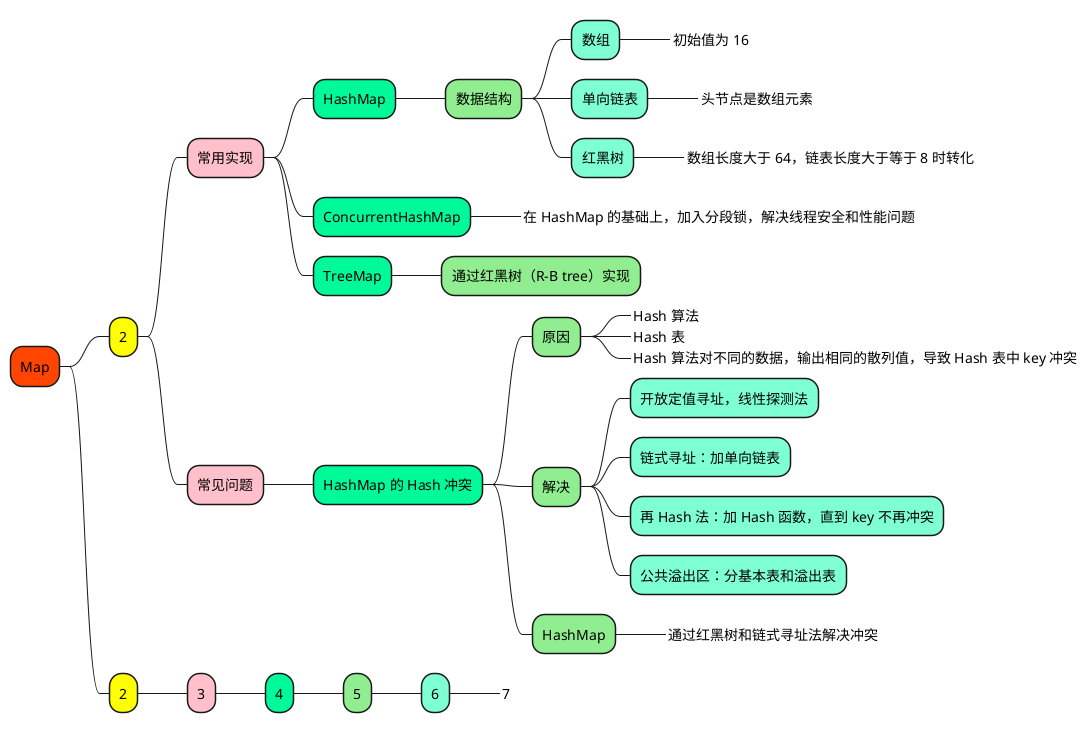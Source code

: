 @startmindmap

+[#OrangeRed] Map

++[#yellow] 2

+++[#Pink] 常用实现

++++[#MediumSpringGreen] HashMap

+++++[#LightGreen] 数据结构
++++++[#Aquamarine] 数组
+++++++[#Aquamarine]_ 初始值为 16
++++++[#Aquamarine] 单向链表
+++++++[#Aquamarine]_ 头节点是数组元素
++++++[#Aquamarine] 红黑树
+++++++[#Aquamarine]_ 数组长度大于 64，链表长度大于等于 8 时转化

++++[#MediumSpringGreen] ConcurrentHashMap
+++++[#MediumSpringGreen]_ 在 HashMap 的基础上，加入分段锁，解决线程安全和性能问题

++++[#MediumSpringGreen] TreeMap
+++++[#LightGreen] 通过红黑树（R-B tree）实现


+++[#Pink] 常见问题

++++[#MediumSpringGreen] HashMap 的 Hash 冲突

+++++[#LightGreen] 原因
++++++[#Aquamarine]_ Hash 算法
++++++[#Aquamarine]_ Hash 表
++++++[#Aquamarine]_ Hash 算法对不同的数据，输出相同的散列值，导致 Hash 表中 key 冲突

+++++[#LightGreen] 解决
++++++[#Aquamarine] 开放定值寻址，线性探测法
++++++[#Aquamarine] 链式寻址：加单向链表
++++++[#Aquamarine] 再 Hash 法：加 Hash 函数，直到 key 不再冲突
++++++[#Aquamarine] 公共溢出区：分基本表和溢出表

+++++[#LightGreen] HashMap
++++++[#Aquamarine]_ 通过红黑树和链式寻址法解决冲突



++[#yellow] 2

+++[#Pink] 3

++++[#MediumSpringGreen] 4
+++++[#LightGreen] 5
++++++[#Aquamarine] 6
+++++++[#Aquamarine]_ 7


@endmindmap